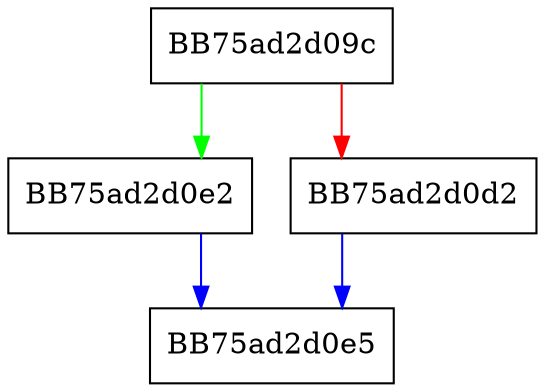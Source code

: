 digraph GetThis {
  node [shape="box"];
  graph [splines=ortho];
  BB75ad2d09c -> BB75ad2d0e2 [color="green"];
  BB75ad2d09c -> BB75ad2d0d2 [color="red"];
  BB75ad2d0d2 -> BB75ad2d0e5 [color="blue"];
  BB75ad2d0e2 -> BB75ad2d0e5 [color="blue"];
}